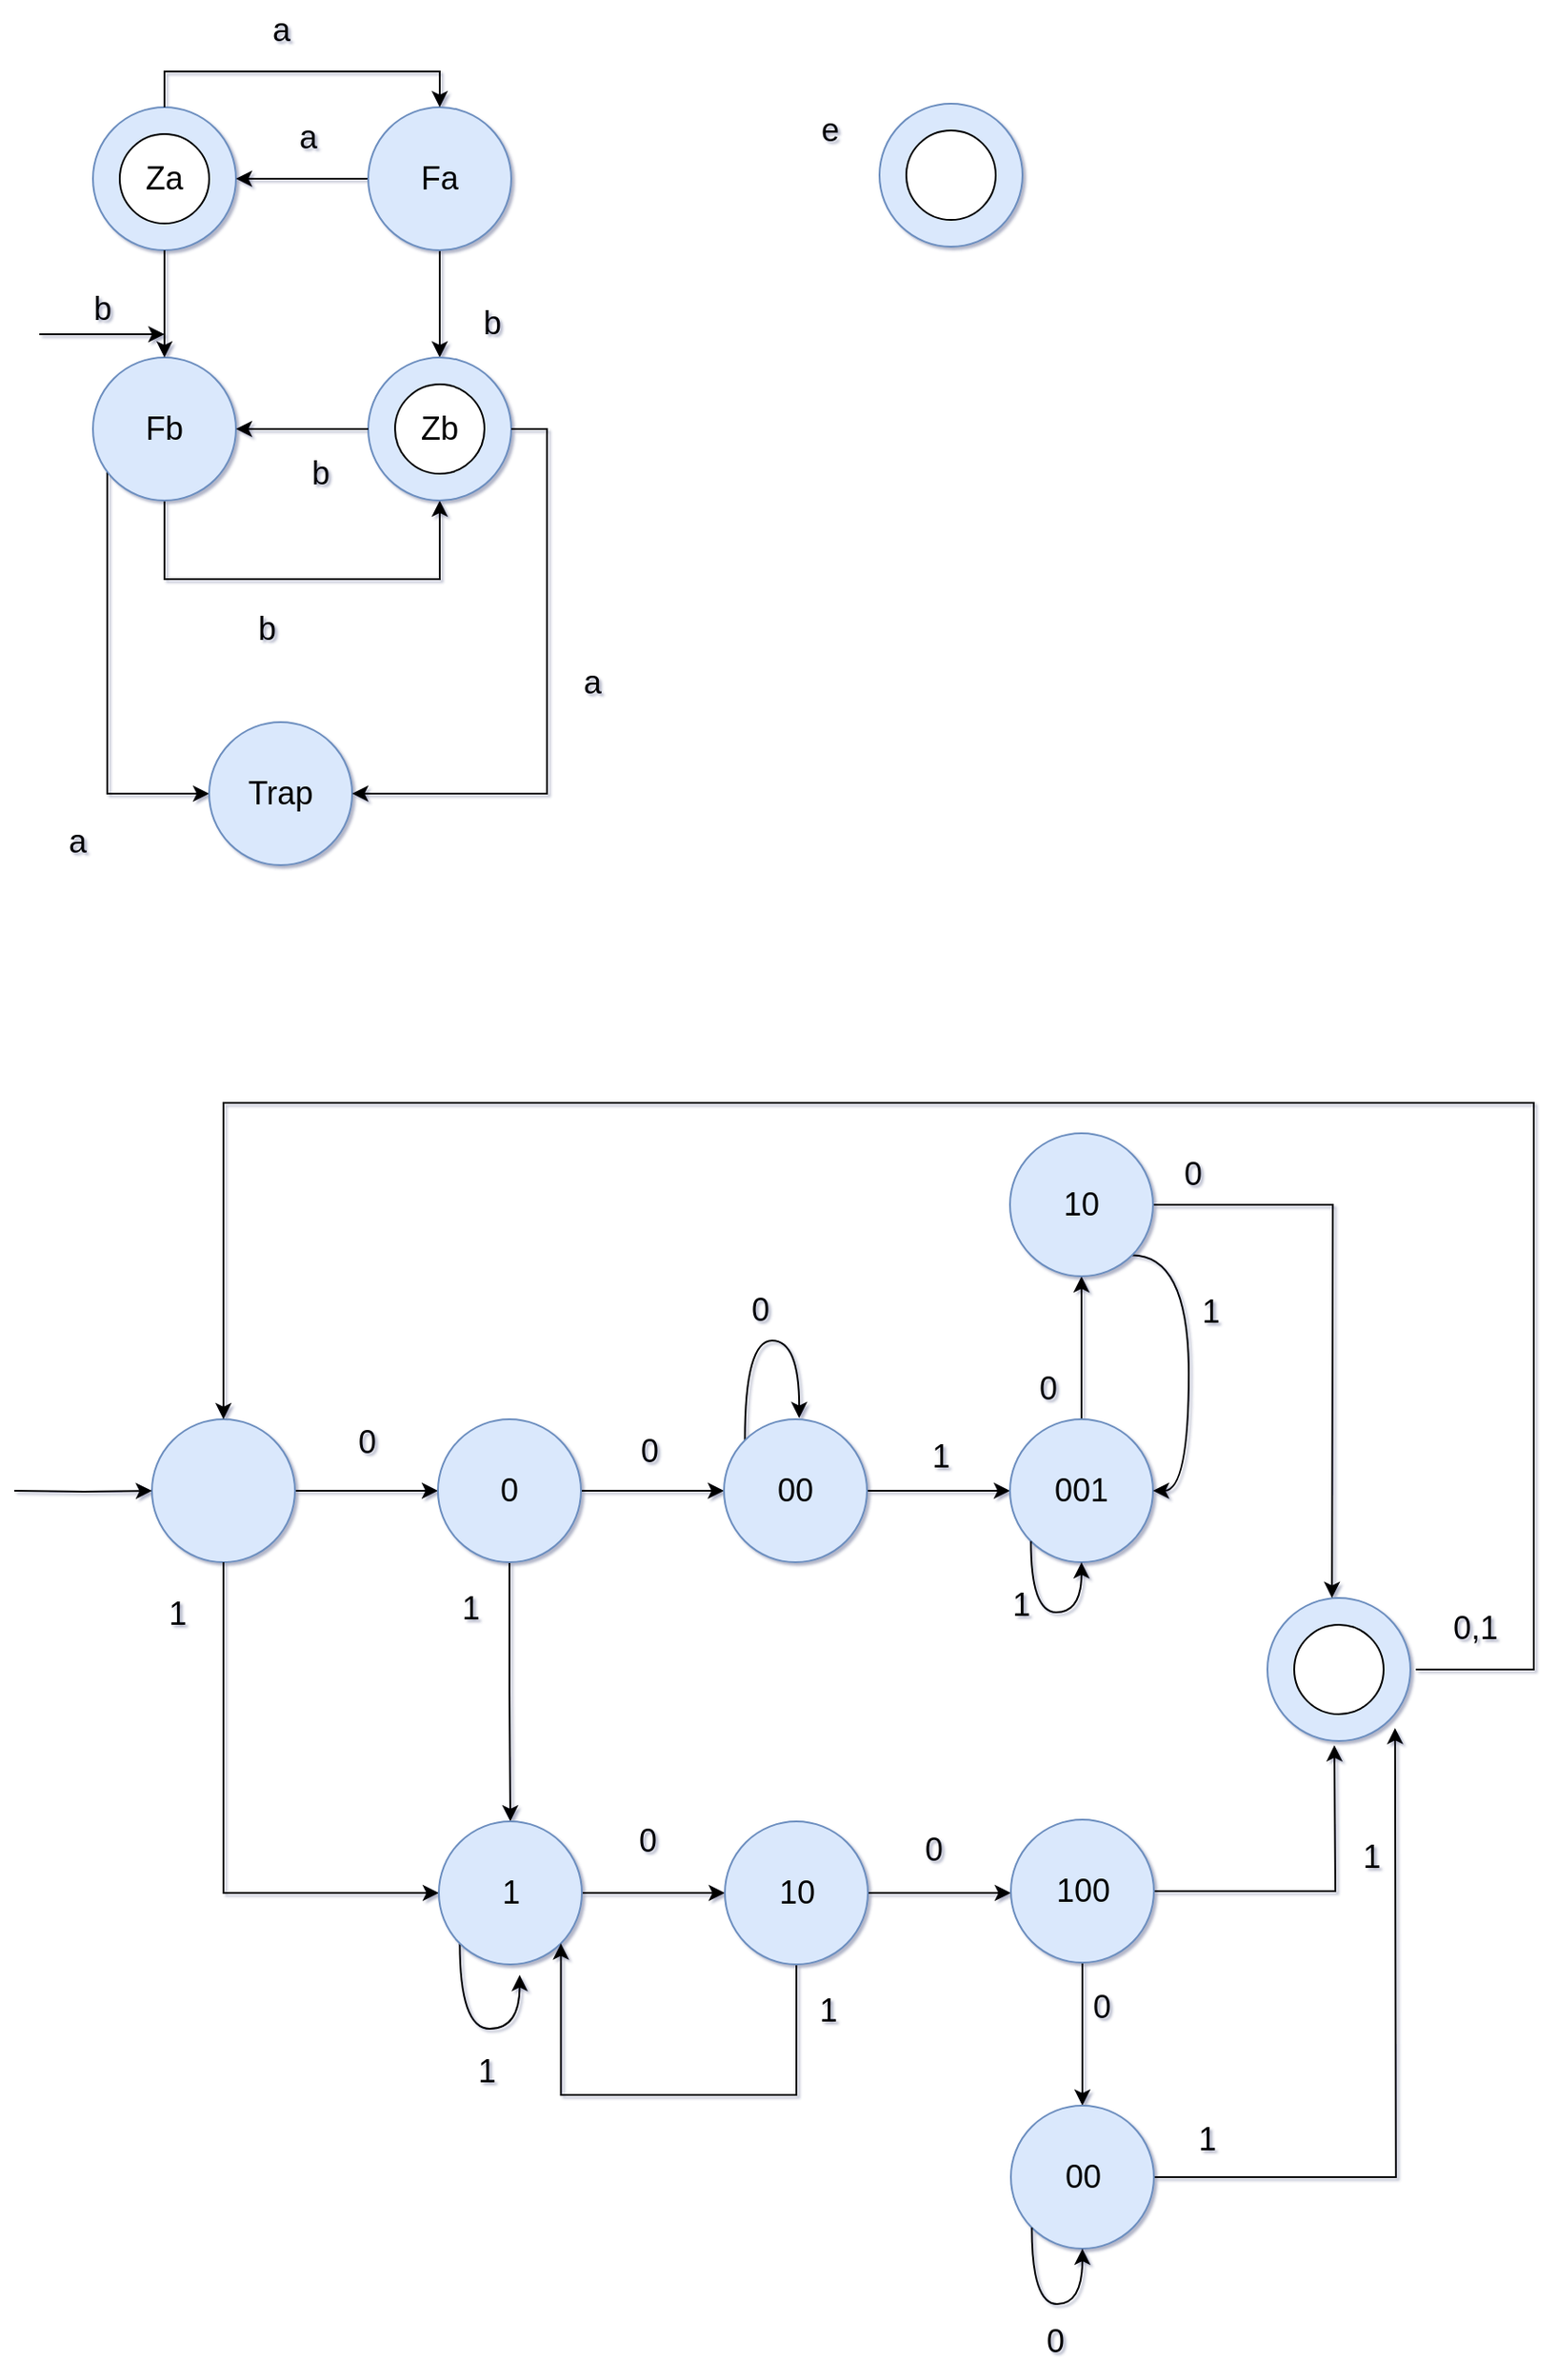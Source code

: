 <mxfile version="24.0.1" type="github">
  <diagram id="prtHgNgQTEPvFCAcTncT" name="Page-1">
    <mxGraphModel dx="2145" dy="2197" grid="0" gridSize="15" guides="1" tooltips="1" connect="1" arrows="1" fold="1" page="1" pageScale="1" pageWidth="827" pageHeight="1169" math="0" shadow="1">
      <root>
        <mxCell id="0" />
        <mxCell id="1" parent="0" />
        <mxCell id="mm9sd67sM0A_G5Sb0UkS-9" style="edgeStyle=orthogonalEdgeStyle;rounded=0;orthogonalLoop=1;jettySize=auto;html=1;exitX=1;exitY=0.5;exitDx=0;exitDy=0;entryX=0;entryY=0.5;entryDx=0;entryDy=0;fontSize=18;" parent="1" edge="1">
          <mxGeometry relative="1" as="geometry">
            <mxPoint x="104" y="1" as="sourcePoint" />
            <mxPoint x="174" y="1" as="targetPoint" />
          </mxGeometry>
        </mxCell>
        <mxCell id="mm9sd67sM0A_G5Sb0UkS-32" value="e" style="text;html=1;align=center;verticalAlign=middle;resizable=0;points=[];autosize=1;strokeColor=none;fillColor=none;fontSize=18;" parent="1" vertex="1">
          <mxGeometry x="523" y="-136" width="45" height="45" as="geometry" />
        </mxCell>
        <mxCell id="ZKPFellzhZSUirDBcYEt-5" value="" style="group" vertex="1" connectable="0" parent="1">
          <mxGeometry x="574" y="-128" width="80" height="80" as="geometry" />
        </mxCell>
        <mxCell id="mm9sd67sM0A_G5Sb0UkS-35" value="" style="ellipse;whiteSpace=wrap;html=1;aspect=fixed;hachureGap=4;fillColor=#dae8fc;strokeColor=#6c8ebf;rounded=0;fontSize=18;" parent="ZKPFellzhZSUirDBcYEt-5" vertex="1">
          <mxGeometry width="80" height="80" as="geometry" />
        </mxCell>
        <mxCell id="mm9sd67sM0A_G5Sb0UkS-36" value="" style="ellipse;whiteSpace=wrap;html=1;aspect=fixed;hachureGap=4;rounded=0;fontSize=18;" parent="ZKPFellzhZSUirDBcYEt-5" vertex="1">
          <mxGeometry x="15" y="15" width="50" height="50" as="geometry" />
        </mxCell>
        <mxCell id="ZKPFellzhZSUirDBcYEt-6" value="" style="group" vertex="1" connectable="0" parent="1">
          <mxGeometry x="134" y="-126" width="80" height="80" as="geometry" />
        </mxCell>
        <mxCell id="ZKPFellzhZSUirDBcYEt-7" value="" style="ellipse;whiteSpace=wrap;html=1;aspect=fixed;hachureGap=4;fillColor=#dae8fc;strokeColor=#6c8ebf;rounded=0;fontSize=18;" vertex="1" parent="ZKPFellzhZSUirDBcYEt-6">
          <mxGeometry width="80" height="80" as="geometry" />
        </mxCell>
        <mxCell id="ZKPFellzhZSUirDBcYEt-8" value="Za" style="ellipse;whiteSpace=wrap;html=1;aspect=fixed;hachureGap=4;rounded=0;fontSize=18;" vertex="1" parent="ZKPFellzhZSUirDBcYEt-6">
          <mxGeometry x="15" y="15" width="50" height="50" as="geometry" />
        </mxCell>
        <mxCell id="ZKPFellzhZSUirDBcYEt-13" style="edgeStyle=orthogonalEdgeStyle;rounded=0;orthogonalLoop=1;jettySize=auto;html=1;exitX=0;exitY=0.5;exitDx=0;exitDy=0;entryX=1;entryY=0.5;entryDx=0;entryDy=0;fontFamily=Helvetica;fontSize=18;fontColor=default;" edge="1" parent="1" source="mm9sd67sM0A_G5Sb0UkS-25" target="ZKPFellzhZSUirDBcYEt-7">
          <mxGeometry relative="1" as="geometry" />
        </mxCell>
        <mxCell id="ZKPFellzhZSUirDBcYEt-22" style="edgeStyle=orthogonalEdgeStyle;rounded=0;orthogonalLoop=1;jettySize=auto;html=1;exitX=0.5;exitY=1;exitDx=0;exitDy=0;entryX=0.5;entryY=0;entryDx=0;entryDy=0;fontFamily=Helvetica;fontSize=18;fontColor=default;" edge="1" parent="1" source="mm9sd67sM0A_G5Sb0UkS-25" target="ZKPFellzhZSUirDBcYEt-18">
          <mxGeometry relative="1" as="geometry" />
        </mxCell>
        <mxCell id="mm9sd67sM0A_G5Sb0UkS-25" value="Fa" style="ellipse;whiteSpace=wrap;html=1;aspect=fixed;hachureGap=4;fillColor=#dae8fc;strokeColor=#6c8ebf;rounded=0;fontSize=18;" parent="1" vertex="1">
          <mxGeometry x="288" y="-126" width="80" height="80" as="geometry" />
        </mxCell>
        <mxCell id="ZKPFellzhZSUirDBcYEt-9" style="edgeStyle=orthogonalEdgeStyle;rounded=0;orthogonalLoop=1;jettySize=auto;html=1;exitX=0.5;exitY=0;exitDx=0;exitDy=0;entryX=0.5;entryY=0;entryDx=0;entryDy=0;" edge="1" parent="1" source="ZKPFellzhZSUirDBcYEt-7" target="mm9sd67sM0A_G5Sb0UkS-25">
          <mxGeometry relative="1" as="geometry" />
        </mxCell>
        <mxCell id="ZKPFellzhZSUirDBcYEt-11" value="a" style="text;html=1;align=center;verticalAlign=middle;resizable=0;points=[];autosize=1;strokeColor=none;fillColor=none;fontSize=18;" vertex="1" parent="1">
          <mxGeometry x="225" y="-186" width="28" height="34" as="geometry" />
        </mxCell>
        <mxCell id="ZKPFellzhZSUirDBcYEt-14" value="a" style="text;html=1;align=center;verticalAlign=middle;resizable=0;points=[];autosize=1;strokeColor=none;fillColor=none;fontFamily=Helvetica;fontSize=18;fontColor=default;" vertex="1" parent="1">
          <mxGeometry x="240" y="-126" width="28" height="34" as="geometry" />
        </mxCell>
        <mxCell id="ZKPFellzhZSUirDBcYEt-26" style="edgeStyle=orthogonalEdgeStyle;rounded=0;orthogonalLoop=1;jettySize=auto;html=1;exitX=0.5;exitY=1;exitDx=0;exitDy=0;entryX=0.5;entryY=1;entryDx=0;entryDy=0;fontFamily=Helvetica;fontSize=18;fontColor=default;" edge="1" parent="1" source="ZKPFellzhZSUirDBcYEt-15" target="ZKPFellzhZSUirDBcYEt-18">
          <mxGeometry relative="1" as="geometry">
            <Array as="points">
              <mxPoint x="174" y="138" />
              <mxPoint x="328" y="138" />
            </Array>
          </mxGeometry>
        </mxCell>
        <mxCell id="ZKPFellzhZSUirDBcYEt-30" style="edgeStyle=orthogonalEdgeStyle;rounded=0;orthogonalLoop=1;jettySize=auto;html=1;entryX=0;entryY=0.5;entryDx=0;entryDy=0;fontFamily=Helvetica;fontSize=18;fontColor=default;" edge="1" parent="1" source="ZKPFellzhZSUirDBcYEt-15" target="ZKPFellzhZSUirDBcYEt-28">
          <mxGeometry relative="1" as="geometry">
            <Array as="points">
              <mxPoint x="142" y="143" />
              <mxPoint x="142" y="347" />
            </Array>
          </mxGeometry>
        </mxCell>
        <mxCell id="ZKPFellzhZSUirDBcYEt-15" value="Fb" style="ellipse;whiteSpace=wrap;html=1;aspect=fixed;hachureGap=4;fillColor=#dae8fc;strokeColor=#6c8ebf;rounded=0;fontSize=18;" vertex="1" parent="1">
          <mxGeometry x="134" y="14" width="80" height="80" as="geometry" />
        </mxCell>
        <mxCell id="ZKPFellzhZSUirDBcYEt-17" value="" style="group" vertex="1" connectable="0" parent="1">
          <mxGeometry x="288" y="14" width="80" height="80" as="geometry" />
        </mxCell>
        <mxCell id="ZKPFellzhZSUirDBcYEt-18" value="" style="ellipse;whiteSpace=wrap;html=1;aspect=fixed;hachureGap=4;fillColor=#dae8fc;strokeColor=#6c8ebf;rounded=0;fontSize=18;" vertex="1" parent="ZKPFellzhZSUirDBcYEt-17">
          <mxGeometry width="80" height="80" as="geometry" />
        </mxCell>
        <mxCell id="ZKPFellzhZSUirDBcYEt-19" value="Zb" style="ellipse;whiteSpace=wrap;html=1;aspect=fixed;hachureGap=4;rounded=0;fontSize=18;" vertex="1" parent="ZKPFellzhZSUirDBcYEt-17">
          <mxGeometry x="15" y="15" width="50" height="50" as="geometry" />
        </mxCell>
        <mxCell id="ZKPFellzhZSUirDBcYEt-20" style="edgeStyle=orthogonalEdgeStyle;rounded=0;orthogonalLoop=1;jettySize=auto;html=1;exitX=0.5;exitY=1;exitDx=0;exitDy=0;entryX=0.5;entryY=0;entryDx=0;entryDy=0;fontFamily=Helvetica;fontSize=18;fontColor=default;" edge="1" parent="1" source="ZKPFellzhZSUirDBcYEt-7" target="ZKPFellzhZSUirDBcYEt-15">
          <mxGeometry relative="1" as="geometry" />
        </mxCell>
        <mxCell id="ZKPFellzhZSUirDBcYEt-21" value="b" style="text;html=1;align=center;verticalAlign=middle;resizable=0;points=[];autosize=1;strokeColor=none;fillColor=none;fontFamily=Helvetica;fontSize=18;fontColor=default;" vertex="1" parent="1">
          <mxGeometry x="125" y="-30" width="28" height="34" as="geometry" />
        </mxCell>
        <mxCell id="ZKPFellzhZSUirDBcYEt-23" value="b" style="text;html=1;align=center;verticalAlign=middle;resizable=0;points=[];autosize=1;strokeColor=none;fillColor=none;fontFamily=Helvetica;fontSize=18;fontColor=default;" vertex="1" parent="1">
          <mxGeometry x="343" y="-22" width="28" height="34" as="geometry" />
        </mxCell>
        <mxCell id="ZKPFellzhZSUirDBcYEt-24" style="edgeStyle=orthogonalEdgeStyle;rounded=0;orthogonalLoop=1;jettySize=auto;html=1;exitX=0;exitY=0.5;exitDx=0;exitDy=0;entryX=1;entryY=0.5;entryDx=0;entryDy=0;fontFamily=Helvetica;fontSize=18;fontColor=default;" edge="1" parent="1" source="ZKPFellzhZSUirDBcYEt-18" target="ZKPFellzhZSUirDBcYEt-15">
          <mxGeometry relative="1" as="geometry" />
        </mxCell>
        <mxCell id="ZKPFellzhZSUirDBcYEt-25" value="b" style="text;html=1;align=center;verticalAlign=middle;resizable=0;points=[];autosize=1;strokeColor=none;fillColor=none;fontFamily=Helvetica;fontSize=18;fontColor=default;" vertex="1" parent="1">
          <mxGeometry x="247" y="62" width="28" height="34" as="geometry" />
        </mxCell>
        <mxCell id="ZKPFellzhZSUirDBcYEt-27" value="b" style="text;html=1;align=center;verticalAlign=middle;resizable=0;points=[];autosize=1;strokeColor=none;fillColor=none;fontFamily=Helvetica;fontSize=18;fontColor=default;" vertex="1" parent="1">
          <mxGeometry x="217" y="149" width="28" height="34" as="geometry" />
        </mxCell>
        <mxCell id="ZKPFellzhZSUirDBcYEt-28" value="Trap" style="ellipse;whiteSpace=wrap;html=1;aspect=fixed;hachureGap=4;fillColor=#dae8fc;strokeColor=#6c8ebf;rounded=0;fontSize=18;" vertex="1" parent="1">
          <mxGeometry x="199" y="218" width="80" height="80" as="geometry" />
        </mxCell>
        <mxCell id="ZKPFellzhZSUirDBcYEt-29" style="edgeStyle=orthogonalEdgeStyle;rounded=0;orthogonalLoop=1;jettySize=auto;html=1;exitX=1;exitY=0.5;exitDx=0;exitDy=0;entryX=1;entryY=0.5;entryDx=0;entryDy=0;fontFamily=Helvetica;fontSize=18;fontColor=default;" edge="1" parent="1" source="ZKPFellzhZSUirDBcYEt-18" target="ZKPFellzhZSUirDBcYEt-28">
          <mxGeometry relative="1" as="geometry" />
        </mxCell>
        <mxCell id="ZKPFellzhZSUirDBcYEt-31" value="a" style="text;html=1;align=center;verticalAlign=middle;resizable=0;points=[];autosize=1;strokeColor=none;fillColor=none;fontFamily=Helvetica;fontSize=18;fontColor=default;" vertex="1" parent="1">
          <mxGeometry x="399" y="179" width="28" height="34" as="geometry" />
        </mxCell>
        <mxCell id="ZKPFellzhZSUirDBcYEt-32" value="a" style="text;html=1;align=center;verticalAlign=middle;resizable=0;points=[];autosize=1;strokeColor=none;fillColor=none;fontFamily=Helvetica;fontSize=18;fontColor=default;" vertex="1" parent="1">
          <mxGeometry x="111" y="268" width="28" height="34" as="geometry" />
        </mxCell>
        <mxCell id="ZKPFellzhZSUirDBcYEt-38" value="" style="edgeStyle=orthogonalEdgeStyle;rounded=0;orthogonalLoop=1;jettySize=auto;html=1;fontFamily=Helvetica;fontSize=18;fontColor=default;" edge="1" parent="1" source="ZKPFellzhZSUirDBcYEt-33" target="ZKPFellzhZSUirDBcYEt-37">
          <mxGeometry relative="1" as="geometry" />
        </mxCell>
        <mxCell id="ZKPFellzhZSUirDBcYEt-33" value="&lt;div&gt;&lt;br&gt;&lt;/div&gt;" style="ellipse;whiteSpace=wrap;html=1;aspect=fixed;hachureGap=4;fillColor=#dae8fc;strokeColor=#6c8ebf;rounded=0;fontSize=18;" vertex="1" parent="1">
          <mxGeometry x="167" y="608" width="80" height="80" as="geometry" />
        </mxCell>
        <mxCell id="ZKPFellzhZSUirDBcYEt-35" style="edgeStyle=orthogonalEdgeStyle;rounded=0;orthogonalLoop=1;jettySize=auto;html=1;fontSize=18;entryX=0;entryY=0.5;entryDx=0;entryDy=0;" edge="1" parent="1" target="ZKPFellzhZSUirDBcYEt-33">
          <mxGeometry relative="1" as="geometry">
            <mxPoint x="90" y="648" as="sourcePoint" />
            <mxPoint x="131" y="279" as="targetPoint" />
          </mxGeometry>
        </mxCell>
        <mxCell id="ZKPFellzhZSUirDBcYEt-40" value="" style="edgeStyle=orthogonalEdgeStyle;rounded=0;orthogonalLoop=1;jettySize=auto;html=1;fontFamily=Helvetica;fontSize=18;fontColor=default;" edge="1" parent="1" source="ZKPFellzhZSUirDBcYEt-37" target="ZKPFellzhZSUirDBcYEt-39">
          <mxGeometry relative="1" as="geometry" />
        </mxCell>
        <mxCell id="ZKPFellzhZSUirDBcYEt-66" style="edgeStyle=orthogonalEdgeStyle;rounded=0;orthogonalLoop=1;jettySize=auto;html=1;exitX=0.5;exitY=1;exitDx=0;exitDy=0;entryX=0.5;entryY=0;entryDx=0;entryDy=0;fontFamily=Helvetica;fontSize=18;fontColor=default;" edge="1" parent="1" source="ZKPFellzhZSUirDBcYEt-37" target="ZKPFellzhZSUirDBcYEt-47">
          <mxGeometry relative="1" as="geometry" />
        </mxCell>
        <mxCell id="ZKPFellzhZSUirDBcYEt-37" value="0" style="ellipse;whiteSpace=wrap;html=1;fontSize=18;fillColor=#dae8fc;strokeColor=#6c8ebf;hachureGap=4;rounded=0;" vertex="1" parent="1">
          <mxGeometry x="327" y="608" width="80" height="80" as="geometry" />
        </mxCell>
        <mxCell id="ZKPFellzhZSUirDBcYEt-42" value="" style="edgeStyle=orthogonalEdgeStyle;rounded=0;orthogonalLoop=1;jettySize=auto;html=1;fontFamily=Helvetica;fontSize=18;fontColor=default;" edge="1" parent="1" source="ZKPFellzhZSUirDBcYEt-39" target="ZKPFellzhZSUirDBcYEt-41">
          <mxGeometry relative="1" as="geometry" />
        </mxCell>
        <mxCell id="ZKPFellzhZSUirDBcYEt-68" style="edgeStyle=orthogonalEdgeStyle;rounded=0;orthogonalLoop=1;jettySize=auto;html=1;exitX=0;exitY=0;exitDx=0;exitDy=0;fontFamily=Helvetica;fontSize=18;fontColor=default;curved=1;" edge="1" parent="1" source="ZKPFellzhZSUirDBcYEt-39">
          <mxGeometry relative="1" as="geometry">
            <mxPoint x="529.068" y="607.367" as="targetPoint" />
            <Array as="points">
              <mxPoint x="499" y="564" />
              <mxPoint x="529" y="564" />
            </Array>
          </mxGeometry>
        </mxCell>
        <mxCell id="ZKPFellzhZSUirDBcYEt-39" value="00" style="ellipse;whiteSpace=wrap;html=1;fontSize=18;fillColor=#dae8fc;strokeColor=#6c8ebf;hachureGap=4;rounded=0;" vertex="1" parent="1">
          <mxGeometry x="487" y="608" width="80" height="80" as="geometry" />
        </mxCell>
        <mxCell id="ZKPFellzhZSUirDBcYEt-91" value="" style="edgeStyle=orthogonalEdgeStyle;rounded=0;orthogonalLoop=1;jettySize=auto;html=1;fontFamily=Helvetica;fontSize=18;fontColor=default;" edge="1" parent="1" source="ZKPFellzhZSUirDBcYEt-41" target="ZKPFellzhZSUirDBcYEt-90">
          <mxGeometry relative="1" as="geometry" />
        </mxCell>
        <mxCell id="ZKPFellzhZSUirDBcYEt-41" value="001" style="ellipse;whiteSpace=wrap;html=1;fontSize=18;fillColor=#dae8fc;strokeColor=#6c8ebf;hachureGap=4;rounded=0;" vertex="1" parent="1">
          <mxGeometry x="647" y="608" width="80" height="80" as="geometry" />
        </mxCell>
        <mxCell id="ZKPFellzhZSUirDBcYEt-43" value="" style="edgeStyle=orthogonalEdgeStyle;rounded=0;orthogonalLoop=1;jettySize=auto;html=1;fontFamily=Helvetica;fontSize=18;fontColor=default;exitX=0.5;exitY=1;exitDx=0;exitDy=0;" edge="1" parent="1" source="ZKPFellzhZSUirDBcYEt-33" target="ZKPFellzhZSUirDBcYEt-47">
          <mxGeometry relative="1" as="geometry">
            <mxPoint x="247.5" y="873" as="sourcePoint" />
            <Array as="points">
              <mxPoint x="207" y="873" />
            </Array>
          </mxGeometry>
        </mxCell>
        <mxCell id="ZKPFellzhZSUirDBcYEt-46" value="" style="edgeStyle=orthogonalEdgeStyle;rounded=0;orthogonalLoop=1;jettySize=auto;html=1;fontFamily=Helvetica;fontSize=18;fontColor=default;" edge="1" parent="1" source="ZKPFellzhZSUirDBcYEt-47" target="ZKPFellzhZSUirDBcYEt-49">
          <mxGeometry relative="1" as="geometry" />
        </mxCell>
        <mxCell id="ZKPFellzhZSUirDBcYEt-59" style="edgeStyle=orthogonalEdgeStyle;rounded=0;orthogonalLoop=1;jettySize=auto;html=1;exitX=0;exitY=1;exitDx=0;exitDy=0;fontFamily=Helvetica;fontSize=18;fontColor=default;curved=1;" edge="1" parent="1" source="ZKPFellzhZSUirDBcYEt-47">
          <mxGeometry relative="1" as="geometry">
            <mxPoint x="372.705" y="918.883" as="targetPoint" />
            <Array as="points">
              <mxPoint x="339" y="949" />
              <mxPoint x="373" y="949" />
            </Array>
          </mxGeometry>
        </mxCell>
        <mxCell id="ZKPFellzhZSUirDBcYEt-47" value="1" style="ellipse;whiteSpace=wrap;html=1;fontSize=18;fillColor=#dae8fc;strokeColor=#6c8ebf;hachureGap=4;rounded=0;" vertex="1" parent="1">
          <mxGeometry x="327.5" y="833" width="80" height="80" as="geometry" />
        </mxCell>
        <mxCell id="ZKPFellzhZSUirDBcYEt-48" value="" style="edgeStyle=orthogonalEdgeStyle;rounded=0;orthogonalLoop=1;jettySize=auto;html=1;fontFamily=Helvetica;fontSize=18;fontColor=default;" edge="1" parent="1" source="ZKPFellzhZSUirDBcYEt-49">
          <mxGeometry relative="1" as="geometry">
            <mxPoint x="647.5" y="873" as="targetPoint" />
          </mxGeometry>
        </mxCell>
        <mxCell id="ZKPFellzhZSUirDBcYEt-62" style="edgeStyle=orthogonalEdgeStyle;rounded=0;orthogonalLoop=1;jettySize=auto;html=1;exitX=0.5;exitY=1;exitDx=0;exitDy=0;entryX=1;entryY=1;entryDx=0;entryDy=0;fontFamily=Helvetica;fontSize=18;fontColor=default;" edge="1" parent="1" source="ZKPFellzhZSUirDBcYEt-49" target="ZKPFellzhZSUirDBcYEt-47">
          <mxGeometry relative="1" as="geometry">
            <Array as="points">
              <mxPoint x="528" y="986" />
              <mxPoint x="396" y="986" />
            </Array>
          </mxGeometry>
        </mxCell>
        <mxCell id="ZKPFellzhZSUirDBcYEt-49" value="10" style="ellipse;whiteSpace=wrap;html=1;fontSize=18;fillColor=#dae8fc;strokeColor=#6c8ebf;hachureGap=4;rounded=0;" vertex="1" parent="1">
          <mxGeometry x="487.5" y="833" width="80" height="80" as="geometry" />
        </mxCell>
        <mxCell id="ZKPFellzhZSUirDBcYEt-77" style="edgeStyle=orthogonalEdgeStyle;rounded=0;orthogonalLoop=1;jettySize=auto;html=1;exitX=1;exitY=0.5;exitDx=0;exitDy=0;fontFamily=Helvetica;fontSize=18;fontColor=default;" edge="1" parent="1" source="ZKPFellzhZSUirDBcYEt-50">
          <mxGeometry relative="1" as="geometry">
            <mxPoint x="828.462" y="790.398" as="targetPoint" />
          </mxGeometry>
        </mxCell>
        <mxCell id="ZKPFellzhZSUirDBcYEt-82" value="" style="edgeStyle=orthogonalEdgeStyle;rounded=0;orthogonalLoop=1;jettySize=auto;html=1;fontFamily=Helvetica;fontSize=18;fontColor=default;" edge="1" parent="1" source="ZKPFellzhZSUirDBcYEt-50" target="ZKPFellzhZSUirDBcYEt-81">
          <mxGeometry relative="1" as="geometry" />
        </mxCell>
        <mxCell id="ZKPFellzhZSUirDBcYEt-50" value="100" style="ellipse;whiteSpace=wrap;html=1;fontSize=18;fillColor=#dae8fc;strokeColor=#6c8ebf;hachureGap=4;rounded=0;" vertex="1" parent="1">
          <mxGeometry x="647.5" y="832" width="80" height="80" as="geometry" />
        </mxCell>
        <mxCell id="ZKPFellzhZSUirDBcYEt-51" value="0" style="text;html=1;align=center;verticalAlign=middle;resizable=0;points=[];autosize=1;strokeColor=none;fillColor=none;fontFamily=Helvetica;fontSize=18;fontColor=default;" vertex="1" parent="1">
          <mxGeometry x="273" y="604" width="28" height="34" as="geometry" />
        </mxCell>
        <mxCell id="ZKPFellzhZSUirDBcYEt-52" value="0" style="text;html=1;align=center;verticalAlign=middle;resizable=0;points=[];autosize=1;strokeColor=none;fillColor=none;fontFamily=Helvetica;fontSize=18;fontColor=default;" vertex="1" parent="1">
          <mxGeometry x="431" y="609" width="28" height="34" as="geometry" />
        </mxCell>
        <mxCell id="ZKPFellzhZSUirDBcYEt-53" value="1" style="text;html=1;align=center;verticalAlign=middle;resizable=0;points=[];autosize=1;strokeColor=none;fillColor=none;fontFamily=Helvetica;fontSize=18;fontColor=default;" vertex="1" parent="1">
          <mxGeometry x="594" y="612" width="28" height="34" as="geometry" />
        </mxCell>
        <mxCell id="ZKPFellzhZSUirDBcYEt-54" value="1" style="text;html=1;align=center;verticalAlign=middle;resizable=0;points=[];autosize=1;strokeColor=none;fillColor=none;fontFamily=Helvetica;fontSize=18;fontColor=default;" vertex="1" parent="1">
          <mxGeometry x="167" y="700" width="28" height="34" as="geometry" />
        </mxCell>
        <mxCell id="ZKPFellzhZSUirDBcYEt-55" value="0" style="text;html=1;align=center;verticalAlign=middle;resizable=0;points=[];autosize=1;strokeColor=none;fillColor=none;fontFamily=Helvetica;fontSize=18;fontColor=default;" vertex="1" parent="1">
          <mxGeometry x="429.5" y="827" width="28" height="34" as="geometry" />
        </mxCell>
        <mxCell id="ZKPFellzhZSUirDBcYEt-56" value="0" style="text;html=1;align=center;verticalAlign=middle;resizable=0;points=[];autosize=1;strokeColor=none;fillColor=none;fontFamily=Helvetica;fontSize=18;fontColor=default;" vertex="1" parent="1">
          <mxGeometry x="589.5" y="832" width="28" height="34" as="geometry" />
        </mxCell>
        <mxCell id="ZKPFellzhZSUirDBcYEt-60" value="1" style="text;html=1;align=center;verticalAlign=middle;resizable=0;points=[];autosize=1;strokeColor=none;fillColor=none;fontFamily=Helvetica;fontSize=18;fontColor=default;" vertex="1" parent="1">
          <mxGeometry x="340" y="956" width="28" height="34" as="geometry" />
        </mxCell>
        <mxCell id="ZKPFellzhZSUirDBcYEt-63" value="1" style="text;html=1;align=center;verticalAlign=middle;resizable=0;points=[];autosize=1;strokeColor=none;fillColor=none;fontFamily=Helvetica;fontSize=18;fontColor=default;" vertex="1" parent="1">
          <mxGeometry x="531" y="922" width="28" height="34" as="geometry" />
        </mxCell>
        <mxCell id="ZKPFellzhZSUirDBcYEt-67" value="1" style="text;html=1;align=center;verticalAlign=middle;resizable=0;points=[];autosize=1;strokeColor=none;fillColor=none;fontFamily=Helvetica;fontSize=18;fontColor=default;" vertex="1" parent="1">
          <mxGeometry x="331" y="697" width="28" height="34" as="geometry" />
        </mxCell>
        <mxCell id="ZKPFellzhZSUirDBcYEt-69" value="0" style="text;html=1;align=center;verticalAlign=middle;resizable=0;points=[];autosize=1;strokeColor=none;fillColor=none;fontFamily=Helvetica;fontSize=18;fontColor=default;" vertex="1" parent="1">
          <mxGeometry x="493" y="530" width="28" height="34" as="geometry" />
        </mxCell>
        <mxCell id="ZKPFellzhZSUirDBcYEt-74" value="" style="group" vertex="1" connectable="0" parent="1">
          <mxGeometry x="791" y="708" width="80" height="80" as="geometry" />
        </mxCell>
        <mxCell id="ZKPFellzhZSUirDBcYEt-75" value="" style="ellipse;whiteSpace=wrap;html=1;aspect=fixed;hachureGap=4;fillColor=#dae8fc;strokeColor=#6c8ebf;rounded=0;fontSize=18;" vertex="1" parent="ZKPFellzhZSUirDBcYEt-74">
          <mxGeometry width="80" height="80" as="geometry" />
        </mxCell>
        <mxCell id="ZKPFellzhZSUirDBcYEt-76" value="" style="ellipse;whiteSpace=wrap;html=1;aspect=fixed;hachureGap=4;rounded=0;fontSize=18;" vertex="1" parent="ZKPFellzhZSUirDBcYEt-74">
          <mxGeometry x="15" y="15" width="50" height="50" as="geometry" />
        </mxCell>
        <mxCell id="ZKPFellzhZSUirDBcYEt-78" value="1" style="text;html=1;align=center;verticalAlign=middle;resizable=0;points=[];autosize=1;strokeColor=none;fillColor=none;fontFamily=Helvetica;fontSize=18;fontColor=default;" vertex="1" parent="1">
          <mxGeometry x="835" y="836" width="28" height="34" as="geometry" />
        </mxCell>
        <mxCell id="ZKPFellzhZSUirDBcYEt-84" style="edgeStyle=orthogonalEdgeStyle;rounded=0;orthogonalLoop=1;jettySize=auto;html=1;fontFamily=Helvetica;fontSize=18;fontColor=default;" edge="1" parent="1" source="ZKPFellzhZSUirDBcYEt-81">
          <mxGeometry relative="1" as="geometry">
            <mxPoint x="862.401" y="780.701" as="targetPoint" />
          </mxGeometry>
        </mxCell>
        <mxCell id="ZKPFellzhZSUirDBcYEt-81" value="00" style="ellipse;whiteSpace=wrap;html=1;fontSize=18;fillColor=#dae8fc;strokeColor=#6c8ebf;hachureGap=4;rounded=0;" vertex="1" parent="1">
          <mxGeometry x="647.5" y="992" width="80" height="80" as="geometry" />
        </mxCell>
        <mxCell id="ZKPFellzhZSUirDBcYEt-83" value="0" style="text;html=1;align=center;verticalAlign=middle;resizable=0;points=[];autosize=1;strokeColor=none;fillColor=none;fontFamily=Helvetica;fontSize=18;fontColor=default;" vertex="1" parent="1">
          <mxGeometry x="684" y="920" width="28" height="34" as="geometry" />
        </mxCell>
        <mxCell id="ZKPFellzhZSUirDBcYEt-85" value="1" style="text;html=1;align=center;verticalAlign=middle;resizable=0;points=[];autosize=1;strokeColor=none;fillColor=none;fontFamily=Helvetica;fontSize=18;fontColor=default;" vertex="1" parent="1">
          <mxGeometry x="743" y="994" width="28" height="34" as="geometry" />
        </mxCell>
        <mxCell id="ZKPFellzhZSUirDBcYEt-86" style="edgeStyle=orthogonalEdgeStyle;rounded=0;orthogonalLoop=1;jettySize=auto;html=1;exitX=0;exitY=1;exitDx=0;exitDy=0;entryX=0.5;entryY=1;entryDx=0;entryDy=0;fontFamily=Helvetica;fontSize=18;fontColor=default;curved=1;" edge="1" parent="1" source="ZKPFellzhZSUirDBcYEt-81" target="ZKPFellzhZSUirDBcYEt-81">
          <mxGeometry relative="1" as="geometry">
            <Array as="points">
              <mxPoint x="659" y="1103" />
              <mxPoint x="688" y="1103" />
            </Array>
          </mxGeometry>
        </mxCell>
        <mxCell id="ZKPFellzhZSUirDBcYEt-87" value="0" style="text;html=1;align=center;verticalAlign=middle;resizable=0;points=[];autosize=1;strokeColor=none;fillColor=none;fontFamily=Helvetica;fontSize=18;fontColor=default;" vertex="1" parent="1">
          <mxGeometry x="658" y="1107" width="28" height="34" as="geometry" />
        </mxCell>
        <mxCell id="ZKPFellzhZSUirDBcYEt-88" style="edgeStyle=orthogonalEdgeStyle;rounded=0;orthogonalLoop=1;jettySize=auto;html=1;entryX=0.5;entryY=0;entryDx=0;entryDy=0;fontFamily=Helvetica;fontSize=18;fontColor=default;" edge="1" parent="1" target="ZKPFellzhZSUirDBcYEt-33">
          <mxGeometry relative="1" as="geometry">
            <mxPoint x="874" y="748" as="sourcePoint" />
            <Array as="points">
              <mxPoint x="940" y="748" />
              <mxPoint x="940" y="431" />
              <mxPoint x="207" y="431" />
            </Array>
          </mxGeometry>
        </mxCell>
        <mxCell id="ZKPFellzhZSUirDBcYEt-89" value="0,1" style="text;html=1;align=center;verticalAlign=middle;resizable=0;points=[];autosize=1;strokeColor=none;fillColor=none;fontFamily=Helvetica;fontSize=18;fontColor=default;" vertex="1" parent="1">
          <mxGeometry x="885" y="708" width="43" height="34" as="geometry" />
        </mxCell>
        <mxCell id="ZKPFellzhZSUirDBcYEt-97" style="edgeStyle=orthogonalEdgeStyle;rounded=0;orthogonalLoop=1;jettySize=auto;html=1;exitX=1;exitY=0.5;exitDx=0;exitDy=0;fontFamily=Helvetica;fontSize=18;fontColor=default;" edge="1" parent="1" source="ZKPFellzhZSUirDBcYEt-90">
          <mxGeometry relative="1" as="geometry">
            <mxPoint x="827.125" y="708" as="targetPoint" />
          </mxGeometry>
        </mxCell>
        <mxCell id="ZKPFellzhZSUirDBcYEt-99" style="edgeStyle=orthogonalEdgeStyle;rounded=0;orthogonalLoop=1;jettySize=auto;html=1;exitX=1;exitY=1;exitDx=0;exitDy=0;entryX=1;entryY=0.5;entryDx=0;entryDy=0;fontFamily=Helvetica;fontSize=18;fontColor=default;curved=1;" edge="1" parent="1" source="ZKPFellzhZSUirDBcYEt-90" target="ZKPFellzhZSUirDBcYEt-41">
          <mxGeometry relative="1" as="geometry">
            <Array as="points">
              <mxPoint x="747" y="516" />
              <mxPoint x="747" y="648" />
            </Array>
          </mxGeometry>
        </mxCell>
        <mxCell id="ZKPFellzhZSUirDBcYEt-90" value="10" style="ellipse;whiteSpace=wrap;html=1;fontSize=18;fillColor=#dae8fc;strokeColor=#6c8ebf;hachureGap=4;rounded=0;" vertex="1" parent="1">
          <mxGeometry x="647" y="448" width="80" height="80" as="geometry" />
        </mxCell>
        <mxCell id="ZKPFellzhZSUirDBcYEt-92" style="edgeStyle=orthogonalEdgeStyle;rounded=0;orthogonalLoop=1;jettySize=auto;html=1;exitX=0;exitY=1;exitDx=0;exitDy=0;entryX=0.5;entryY=1;entryDx=0;entryDy=0;fontFamily=Helvetica;fontSize=18;fontColor=default;curved=1;" edge="1" parent="1" source="ZKPFellzhZSUirDBcYEt-41" target="ZKPFellzhZSUirDBcYEt-41">
          <mxGeometry relative="1" as="geometry">
            <Array as="points">
              <mxPoint x="659" y="716" />
              <mxPoint x="687" y="716" />
            </Array>
          </mxGeometry>
        </mxCell>
        <mxCell id="ZKPFellzhZSUirDBcYEt-93" value="1" style="text;html=1;align=center;verticalAlign=middle;resizable=0;points=[];autosize=1;strokeColor=none;fillColor=none;fontFamily=Helvetica;fontSize=18;fontColor=default;" vertex="1" parent="1">
          <mxGeometry x="639" y="695" width="28" height="34" as="geometry" />
        </mxCell>
        <mxCell id="ZKPFellzhZSUirDBcYEt-94" value="0" style="text;html=1;align=center;verticalAlign=middle;resizable=0;points=[];autosize=1;strokeColor=none;fillColor=none;fontFamily=Helvetica;fontSize=18;fontColor=default;" vertex="1" parent="1">
          <mxGeometry x="654" y="574" width="28" height="34" as="geometry" />
        </mxCell>
        <mxCell id="ZKPFellzhZSUirDBcYEt-98" value="0" style="text;html=1;align=center;verticalAlign=middle;resizable=0;points=[];autosize=1;strokeColor=none;fillColor=none;fontFamily=Helvetica;fontSize=18;fontColor=default;" vertex="1" parent="1">
          <mxGeometry x="735" y="454" width="28" height="34" as="geometry" />
        </mxCell>
        <mxCell id="ZKPFellzhZSUirDBcYEt-100" value="1" style="text;html=1;align=center;verticalAlign=middle;resizable=0;points=[];autosize=1;strokeColor=none;fillColor=none;fontFamily=Helvetica;fontSize=18;fontColor=default;" vertex="1" parent="1">
          <mxGeometry x="745" y="531" width="28" height="34" as="geometry" />
        </mxCell>
      </root>
    </mxGraphModel>
  </diagram>
</mxfile>
